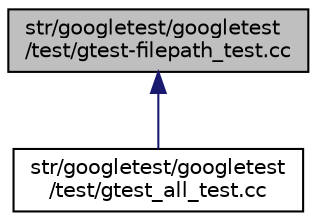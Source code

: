 digraph "str/googletest/googletest/test/gtest-filepath_test.cc"
{
  edge [fontname="Helvetica",fontsize="10",labelfontname="Helvetica",labelfontsize="10"];
  node [fontname="Helvetica",fontsize="10",shape=record];
  Node52 [label="str/googletest/googletest\l/test/gtest-filepath_test.cc",height=0.2,width=0.4,color="black", fillcolor="grey75", style="filled", fontcolor="black"];
  Node52 -> Node53 [dir="back",color="midnightblue",fontsize="10",style="solid",fontname="Helvetica"];
  Node53 [label="str/googletest/googletest\l/test/gtest_all_test.cc",height=0.2,width=0.4,color="black", fillcolor="white", style="filled",URL="$d8/df3/gtest__all__test_8cc.html"];
}
